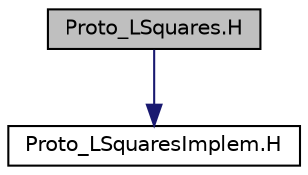 digraph "Proto_LSquares.H"
{
  edge [fontname="Helvetica",fontsize="10",labelfontname="Helvetica",labelfontsize="10"];
  node [fontname="Helvetica",fontsize="10",shape=record];
  Node0 [label="Proto_LSquares.H",height=0.2,width=0.4,color="black", fillcolor="grey75", style="filled", fontcolor="black"];
  Node0 -> Node1 [color="midnightblue",fontsize="10",style="solid",fontname="Helvetica"];
  Node1 [label="Proto_LSquaresImplem.H",height=0.2,width=0.4,color="black", fillcolor="white", style="filled",URL="$Proto__LSquaresImplem_8H.html"];
}
